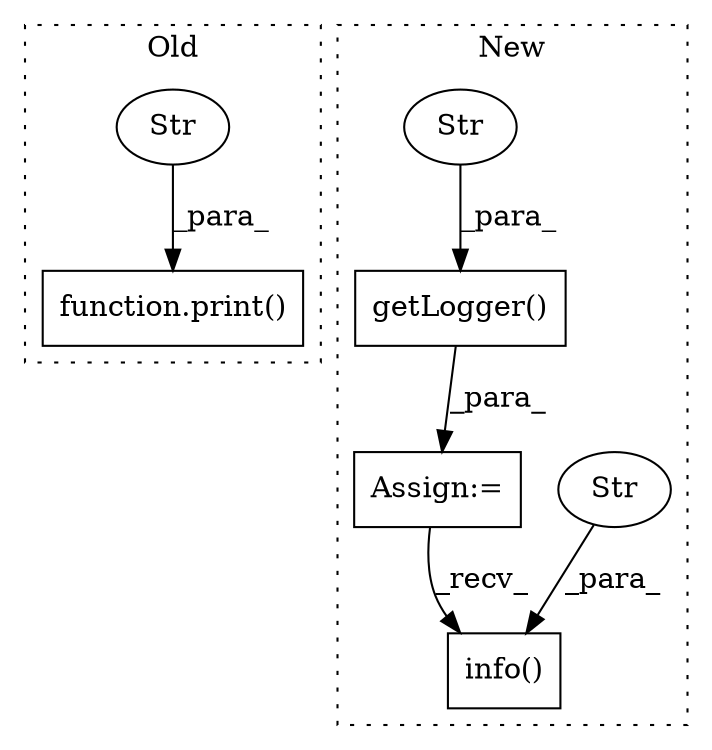 digraph G {
subgraph cluster0 {
1 [label="function.print()" a="75" s="1977,2011" l="6,1" shape="box"];
5 [label="Str" a="66" s="1983" l="14" shape="ellipse"];
label = "Old";
style="dotted";
}
subgraph cluster1 {
2 [label="getLogger()" a="75" s="2034,2063" l="18,1" shape="box"];
3 [label="info()" a="75" s="2069,2115" l="12,1" shape="box"];
4 [label="Str" a="66" s="2081" l="34" shape="ellipse"];
6 [label="Assign:=" a="68" s="2031" l="3" shape="box"];
7 [label="Str" a="66" s="2052" l="11" shape="ellipse"];
label = "New";
style="dotted";
}
2 -> 6 [label="_para_"];
4 -> 3 [label="_para_"];
5 -> 1 [label="_para_"];
6 -> 3 [label="_recv_"];
7 -> 2 [label="_para_"];
}